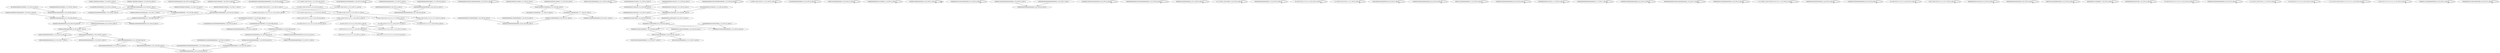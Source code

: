 digraph G {
    "00000100000000000000_11-30_COV:607_LEN:20" -> "00001000000000000000_12-31_COV:580_LEN:20";
    "00000100000000000000_11-30_COV:607_LEN:20" -> "0000100000000000000100_12-33_COV:17_LEN:22";
    "00000100000000000000_11-30_COV:607_LEN:20" -> "000010000000000000000_12-33_COV:22_LEN:21";
    "00000100100000000000_8-28_COV:13_LEN:20" -> "00000100100000000000_8-28_COV:13_LEN:20";
    "000000010100010000000_7-28_COV:13_LEN:21" -> "000000010100010000000_7-28_COV:13_LEN:21";
    "00100000000010000000000000000000_1-33_COV:28_LEN:32" -> "00100000000010000000000000000000_1-33_COV:28_LEN:32";
    "11100011100110101111_4-23_COV:115_LEN:20" -> "11000111001101011111111_5-28_COV:14_LEN:23";
    "11100011100110101111_4-23_COV:115_LEN:20" -> "11000111001101011111111_5-27_COV:114_LEN:23";
    "0000000100000001000000_1-22_COV:176_LEN:22" -> "00001000000010000000000_4-26_COV:192_LEN:23";
    "0010000000001001000000000_1-26_COV:13_LEN:25" -> "0010000000001001000000000_1-26_COV:13_LEN:25";
    "00001000000000000000_12-31_COV:580_LEN:20" -> "00010000000000000000_13-33_COV:14_LEN:20";
    "00001000000000000000_12-31_COV:580_LEN:20" -> "00010000000000000000_13-32_COV:562_LEN:20";
    "000000000000000000000_5-26_COV:13_LEN:21" -> "00000000000000000000000000_8-33_COV:329_LEN:26";
    "00000000000001000010000000000000_1-33_COV:22_LEN:32" -> "00000000000001000010000000000000_1-33_COV:22_LEN:32";
    "10000001100000000000_9-28_COV:237_LEN:20" -> "000000110000000000000000_10-33_COV:259_LEN:24";
    "01100110101111111111_9-29_COV:14_LEN:20" -> "1100110101111111111011_11-33_COV:21_LEN:22";
    "01100110101111111111_9-29_COV:14_LEN:20" -> "11001101011111111111_11-30_COV:156_LEN:20";
    "000010100010000000000_10-31_COV:13_LEN:21" -> "000010100010000000000_10-31_COV:13_LEN:21";
    "111110001110011010111_1-22_COV:15_LEN:21" -> "11100011100110101111_4-23_COV:115_LEN:20";
    "111110001110011010111_1-22_COV:15_LEN:21" -> "11100011100110101111111111111_4-33_COV:22_LEN:29";
    "000000010000001100000_1-22_COV:25_LEN:21" -> "0000010000001100000000_4-25_COV:260_LEN:22";
    "010000000000010100010_1-21_COV:14_LEN:21" -> "00000000000101000100_3-22_COV:362_LEN:20";
    "0000010000001100000000_4-25_COV:260_LEN:22" -> "00100000011000000000_7-27_COV:15_LEN:20";
    "0000010000001100000000_4-25_COV:260_LEN:22" -> "001000000110000000000_7-27_COV:255_LEN:21";
    "00000000100100000000_5-24_COV:398_LEN:20" -> "000000010010000000000000000_6-33_COV:16_LEN:27";
    "00000000100100000000_5-24_COV:398_LEN:20" -> "00000001001000000000_6-25_COV:396_LEN:20";
    "00000000000000100010000000000000_1-33_COV:20_LEN:32" -> "00000000000000100010000000000000_1-33_COV:20_LEN:32";
    "11100011100110101111_3-23_COV:13_LEN:20" -> "11100011100110101111_3-23_COV:13_LEN:20";
    "0010000000000010000000000000000_1-32_COV:45_LEN:31" -> "00100000000000000000_14-33_COV:934_LEN:20";
    "10100000000000000000_14-33_COV:16_LEN:20" -> "10100000000000000000_14-33_COV:16_LEN:20";
    "00001010000000000000_10-29_COV:13_LEN:20" -> "00001010000000000000_10-29_COV:13_LEN:20";
    "0000000010000001100000_1-22_COV:242_LEN:22" -> "0000010000001100000000_4-25_COV:260_LEN:22";
    "0000000000001010001000_1-23_COV:15_LEN:22" -> "00000000010100010000_5-24_COV:402_LEN:20";
    "00000000010100010000_5-24_COV:402_LEN:20" -> "00000000101000100000_6-25_COV:416_LEN:20";
    "000000000000000110100000_1-24_COV:13_LEN:24" -> "000000000000000110100000_1-24_COV:13_LEN:24";
    "00000010000000000000_10-30_COV:13_LEN:20" -> "00000010000000000000_10-30_COV:13_LEN:20";
    "00001000000010000000000_4-26_COV:192_LEN:23" -> "10000000100000000000_8-27_COV:485_LEN:20";
    "000000000000101000100_1-22_COV:25_LEN:21" -> "00000000001010001000_4-23_COV:392_LEN:20";
    "000000000000010100010_1-21_COV:353_LEN:21" -> "00000000000101000100_3-22_COV:362_LEN:20";
    "00000000010100010000000000_5-31_COV:14_LEN:26" -> "00000000010100010000000000_5-31_COV:14_LEN:26";
    "000000110000000000000000000_1-28_COV:21_LEN:27" -> "000000000000000000000000_9-33_COV:59_LEN:24";
    "00000001000000000000_9-28_COV:579_LEN:20" -> "00000010000000000000_10-29_COV:607_LEN:20";
    "10000000100000100000000000_8-33_COV:19_LEN:26" -> "10000000100000100000000000_8-33_COV:19_LEN:26";
    "000001000000000000000_11-32_COV:13_LEN:21" -> "000001000000000000000_11-32_COV:13_LEN:21";
    "000000000000000100100000000000000_1-33_COV:205_LEN:33" -> "000000000000000100100000000000000_1-33_COV:205_LEN:33";
    "0000000000000001100000000000_1-28_COV:20_LEN:28" -> "000000110000000000000000_10-33_COV:259_LEN:24";
    "11000111001101011111111_5-28_COV:14_LEN:23" -> "011100110101111111111111_9-33_COV:28_LEN:24";
    "0000000101000100000000_7-28_COV:408_LEN:22" -> "00001010001000000000_10-29_COV:405_LEN:20";
    "000000001000000000000_10-31_COV:13_LEN:21" -> "000000001000000000000_10-31_COV:13_LEN:21";
    "11111100011100110000_1-20_COV:14_LEN:20" -> "11111100011100110000_1-20_COV:14_LEN:20";
    "11000000010000000000_7-26_COV:283_LEN:20" -> "10000000100000000000_8-27_COV:485_LEN:20";
    "000000000000000000000_12-33_COV:13_LEN:21" -> "000000000000000000000_12-33_COV:13_LEN:21";
    "00000000000010000000000_4-26_COV:88_LEN:23" -> "00000000100000000000_8-27_COV:108_LEN:20";
    "11000111001101011111111_5-27_COV:114_LEN:23" -> "011100110101111111111_9-29_COV:170_LEN:21";
    "11000111001101011111111_5-27_COV:114_LEN:23" -> "01110011010111111111_9-29_COV:16_LEN:20";
    "00000010000000000000_10-29_COV:607_LEN:20" -> "00000100000000000000_11-30_COV:607_LEN:20";
    "00000010000000000000_10-29_COV:607_LEN:20" -> "000001000000000000000_11-32_COV:13_LEN:21";
    "011100110101111111111_9-30_COV:13_LEN:21" -> "011100110101111111111_9-30_COV:13_LEN:21";
    "00000000001010001000_4-23_COV:392_LEN:20" -> "00000000010100010000_5-24_COV:402_LEN:20";
    "11111000111001101011_1-21_COV:14_LEN:20" -> "11111000111001101011_1-21_COV:14_LEN:20";
    "000100000010000000000_6-26_COV:13_LEN:21" -> "000100000010000000000_6-26_COV:13_LEN:21";
    "00000010000000010000000000_1-26_COV:13_LEN:26" -> "00000000100000000000_8-27_COV:108_LEN:20";
    "1000000100000000000000000_8-33_COV:18_LEN:25" -> "1000000100000000000000000_8-33_COV:18_LEN:25";
    "00000000000101000100_3-22_COV:362_LEN:20" -> "00000000001010001000_4-23_COV:392_LEN:20";
    "010010000000000000000_12-32_COV:382_LEN:21" -> "00100000000000000000_14-33_COV:934_LEN:20";
    "11010111001101011111111_5-28_COV:19_LEN:23" -> "011100110101111111111111_9-33_COV:28_LEN:24";
    "01100000001000000000_5-25_COV:13_LEN:20" -> "11000000010000000000_7-26_COV:283_LEN:20";
    "01100000001000000000_5-25_COV:13_LEN:20" -> "11000000010000000000000000_7-33_COV:25_LEN:26";
    "011100110101111111111_9-29_COV:170_LEN:21" -> "1100110101111111111011_11-33_COV:21_LEN:22";
    "011100110101111111111_9-29_COV:170_LEN:21" -> "11001101011111111111_11-30_COV:156_LEN:20";
    "000000000000101000100000_1-25_COV:15_LEN:24" -> "0000000101000100000000_7-28_COV:408_LEN:22";
    "000000000000101000100000_1-25_COV:15_LEN:24" -> "00000001010001000000000000_7-33_COV:18_LEN:26";
    "000001100000000000000_11-32_COV:13_LEN:21" -> "000001100000000000000_11-32_COV:13_LEN:21";
    "1000000010000000000000000_8-33_COV:20_LEN:25" -> "1000000010000000000000000_8-33_COV:20_LEN:25";
    "00100000000100100000000000000_1-30_COV:15_LEN:29" -> "010010000000000000000_12-32_COV:382_LEN:21";
    "00000000000001010010_1-21_COV:15_LEN:20" -> "00000000000001010010_1-21_COV:15_LEN:20";
    "0000000000101000100000000_3-28_COV:16_LEN:25" -> "00001010001000000000_10-29_COV:405_LEN:20";
    "10000000100000000000_8-27_COV:485_LEN:20" -> "000000010000000000000000_9-33_COV:18_LEN:24";
    "10000000100000000000_8-27_COV:485_LEN:20" -> "00000001000000000000_9-28_COV:579_LEN:20";
    "00000000000000000000000000_1-27_COV:17_LEN:26" -> "00000000000000000000000000_1-27_COV:17_LEN:26";
    "000000010000000000000000_9-33_COV:15_LEN:24" -> "000000010000000000000000_9-33_COV:15_LEN:24";
    "11010111001101011111111_5-27_COV:82_LEN:23" -> "011100110101111111111_9-29_COV:170_LEN:21";
    "11010111001101011111111_5-27_COV:82_LEN:23" -> "01110011010111111111_9-29_COV:16_LEN:20";
    "000000000000001100000000000_1-28_COV:19_LEN:27" -> "000000110000000000000000_10-33_COV:259_LEN:24";
    "0010000000000001000000_1-22_COV:14_LEN:22" -> "00000000000010000000000_4-26_COV:88_LEN:23";
    "000000100000001000000_1-22_COV:17_LEN:21" -> "00001000000010000000000_4-26_COV:192_LEN:23";
    "00001010001000000000_10-29_COV:405_LEN:20" -> "00010100010000000000000_11-33_COV:377_LEN:23";
    "00001010001000000000_10-29_COV:405_LEN:20" -> "00010100010000000000_11-31_COV:13_LEN:20";
    "11001101011111111111_11-30_COV:156_LEN:20" -> "10011010111111111111_12-32_COV:13_LEN:20";
    "11001101011111111111_11-30_COV:156_LEN:20" -> "1001101011111111111111_12-33_COV:139_LEN:22";
    "000000000000000100010000000000000_1-33_COV:17_LEN:33" -> "000000000000000100010000000000000_1-33_COV:17_LEN:33";
    "000001100000001000000_1-22_COV:23_LEN:21" -> "0001100000001000000000_4-25_COV:281_LEN:22";
    "000000000000000000000000000_1-28_COV:27_LEN:27" -> "000000000000000000000000_9-33_COV:59_LEN:24";
    "00000000010100000000000000_4-30_COV:13_LEN:26" -> "00000000010100000000000000_4-30_COV:13_LEN:26";
    "11111100011100110100101110111111_1-33_COV:41_LEN:32" -> "11111100011100110100101110111111_1-33_COV:41_LEN:32";
    "0001100000001000000000_4-25_COV:281_LEN:22" -> "11000000010000000000_7-26_COV:283_LEN:20";
    "0001100000001000000000_4-25_COV:281_LEN:22" -> "11000000010000000000000000_7-33_COV:25_LEN:26";
    "000000000000000000000_1-22_COV:13_LEN:21" -> "00000000000000000000000_4-26_COV:322_LEN:23";
    "00000000010000000000000_4-26_COV:14_LEN:23" -> "00000000010000000000000_4-26_COV:14_LEN:23";
    "10000001000000000000_9-28_COV:18_LEN:20" -> "00000010000000000000_10-29_COV:607_LEN:20";
    "1000000010000000000000000_8-33_COV:16_LEN:25" -> "1000000010000000000000000_8-33_COV:16_LEN:25";
    "01110010101111111111_9-29_COV:13_LEN:20" -> "01110010101111111111_9-29_COV:13_LEN:20";
    "11110001110011010111_3-22_COV:127_LEN:20" -> "11100011100110101111_4-23_COV:115_LEN:20";
    "11110001110011010111_3-22_COV:127_LEN:20" -> "11100011100110101111111111111_4-33_COV:22_LEN:29";
    "101011100110101111111_6-27_COV:14_LEN:21" -> "101011100110101111111_6-27_COV:14_LEN:21";
    "00000000000000000000000_4-26_COV:322_LEN:23" -> "00000000000000000000000000_8-33_COV:329_LEN:26";
    "0000000000000000000000_1-22_COV:319_LEN:22" -> "00000000000000000000000_4-26_COV:322_LEN:23";
    "00010000000000000000_13-32_COV:562_LEN:20" -> "00100000000000000000_14-33_COV:934_LEN:20";
    "00000000000101001000_3-23_COV:13_LEN:20" -> "00000000000101001000_3-23_COV:13_LEN:20";
    "000000000000000000000_9-30_COV:13_LEN:21" -> "000000000000000000000_9-30_COV:13_LEN:21";
    "0000000000000001000000_1-22_COV:67_LEN:22" -> "00000000000010000000000_4-26_COV:88_LEN:23";
    "0000101001000000000000_10-32_COV:13_LEN:22" -> "0000101001000000000000_10-32_COV:13_LEN:22";
    "00000000011010000000_7-26_COV:13_LEN:20" -> "00000000011010000000_7-26_COV:13_LEN:20";
    "00000000000001001000_2-22_COV:13_LEN:20" -> "00000000000001001000_2-22_COV:13_LEN:20";
    "0000001000000010000000000_1-26_COV:17_LEN:25" -> "10000000100000000000_8-27_COV:485_LEN:20";
    "001000000110000000000_7-27_COV:255_LEN:21" -> "10000001100000000000_9-28_COV:237_LEN:20";
    "001000000110000000000_7-27_COV:255_LEN:21" -> "100000011000000000000000_9-33_COV:17_LEN:24";
    "00000000100000000000_8-27_COV:108_LEN:20" -> "000000010000000000000000_9-33_COV:18_LEN:24";
    "00000000100000000000_8-27_COV:108_LEN:20" -> "00000001000000000000_9-28_COV:579_LEN:20";
    "0100000000010010000000_2-23_COV:398_LEN:22" -> "00000000100100000000_5-24_COV:398_LEN:20";
    "0100000000010010000000_2-23_COV:398_LEN:22" -> "00000000100100000000000000_5-31_COV:13_LEN:26";
    "0111001101011011111111111_9-33_COV:14_LEN:25" -> "0111001101011011111111111_9-33_COV:14_LEN:25";
    "1000000010000000000000000_8-33_COV:18_LEN:25" -> "1000000010000000000000000_8-33_COV:18_LEN:25";
    "00100000000010010000_1-20_COV:400_LEN:20" -> "0100000000010010000000_2-23_COV:398_LEN:22";
    "00100000000010010000_1-20_COV:400_LEN:20" -> "0100000000010010000000000000000_2-33_COV:16_LEN:31";
    "00000001001000000000_6-25_COV:396_LEN:20" -> "00000010010000000000000000_7-33_COV:17_LEN:26";
    "00000001001000000000_6-25_COV:396_LEN:20" -> "000000100100000000000000_7-30_COV:382_LEN:24";
    "11111010111001101011_1-21_COV:13_LEN:20" -> "11111010111001101011_1-21_COV:13_LEN:20";
    "011100101011111111111_9-30_COV:14_LEN:21" -> "011100101011111111111_9-30_COV:14_LEN:21";
    "000000100100000000000000_7-30_COV:382_LEN:24" -> "010010000000000000000_12-32_COV:382_LEN:21";
    "111111000111001101011_1-21_COV:140_LEN:21" -> "111100011100110101101_3-23_COV:16_LEN:21";
    "111111000111001101011_1-21_COV:140_LEN:21" -> "11110001110011010111_3-22_COV:127_LEN:20";
    "11111101011100110101111_1-23_COV:102_LEN:23" -> "11010111001101011111111_5-28_COV:19_LEN:23";
    "11111101011100110101111_1-23_COV:102_LEN:23" -> "11010111001101011111111_5-27_COV:82_LEN:23";
    "111111010111001101001111111111111_1-33_COV:33_LEN:33" -> "111111010111001101001111111111111_1-33_COV:33_LEN:33";
    "0000001100000001000000_1-22_COV:254_LEN:22" -> "0001100000001000000000_4-25_COV:281_LEN:22";
    "1100110101111111111111_11-33_COV:14_LEN:22" -> "1100110101111111111111_11-33_COV:14_LEN:22";
    "000000110100000000000000_10-33_COV:15_LEN:24" -> "000000110100000000000000_10-33_COV:15_LEN:24";
    "00000010000000000000_10-30_COV:13_LEN:20" -> "00000010000000000000_10-30_COV:13_LEN:20";
    "00000000001010001000000000_4-30_COV:13_LEN:26" -> "00000000001010001000000000_4-30_COV:13_LEN:26";
    "00000000101000100000_6-25_COV:416_LEN:20" -> "0000000101000100000000_7-28_COV:408_LEN:22";
    "00000000101000100000_6-25_COV:416_LEN:20" -> "00000001010001000000000000_7-33_COV:18_LEN:26";
    "000000000010100010000_3-24_COV:14_LEN:21" -> "00000000101000100000_6-25_COV:416_LEN:20";
    "0010000000000101000100_1-22_COV:16_LEN:22" -> "00000000001010001000_4-23_COV:392_LEN:20";
}
